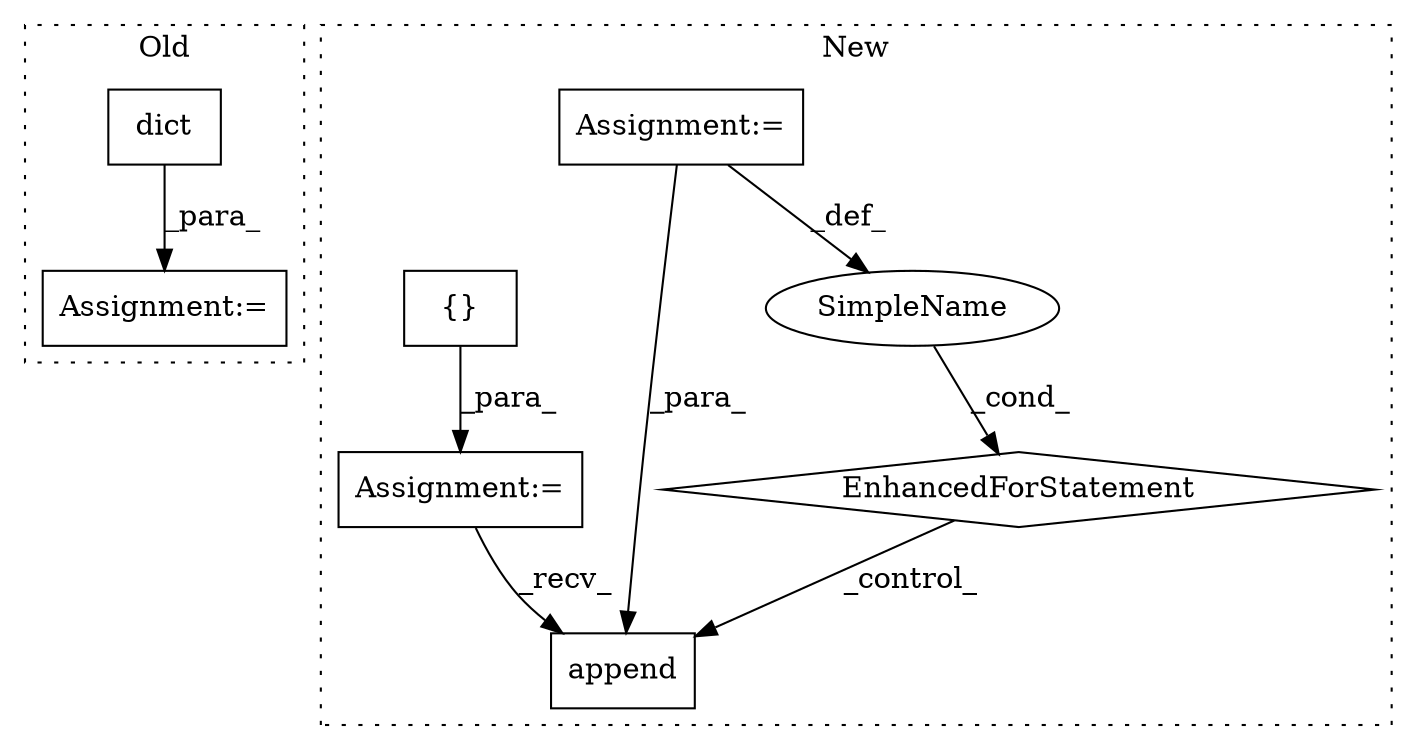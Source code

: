 digraph G {
subgraph cluster0 {
1 [label="dict" a="32" s="9956" l="6" shape="box"];
3 [label="Assignment:=" a="7" s="9955" l="1" shape="box"];
label = "Old";
style="dotted";
}
subgraph cluster1 {
2 [label="append" a="32" s="10455,10500" l="7,1" shape="box"];
4 [label="EnhancedForStatement" a="70" s="10296,10370" l="57,2" shape="diamond"];
5 [label="Assignment:=" a="7" s="10296,10370" l="57,2" shape="box"];
6 [label="Assignment:=" a="7" s="10276" l="1" shape="box"];
7 [label="{}" a="4" s="10286" l="2" shape="box"];
8 [label="SimpleName" a="42" s="10357" l="1" shape="ellipse"];
label = "New";
style="dotted";
}
1 -> 3 [label="_para_"];
4 -> 2 [label="_control_"];
5 -> 8 [label="_def_"];
5 -> 2 [label="_para_"];
6 -> 2 [label="_recv_"];
7 -> 6 [label="_para_"];
8 -> 4 [label="_cond_"];
}